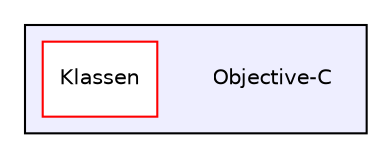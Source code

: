 digraph "/Users/rgasser/Documents/Programmieren/Objective-C" {
  compound=true
  node [ fontsize="10", fontname="Helvetica"];
  edge [ labelfontsize="10", labelfontname="Helvetica"];
  subgraph clusterdir_96a17193c4bbaed89ee8050a320027ae {
    graph [ bgcolor="#eeeeff", pencolor="black", label="" URL="dir_96a17193c4bbaed89ee8050a320027ae.html"];
    dir_96a17193c4bbaed89ee8050a320027ae [shape=plaintext label="Objective-C"];
    dir_0c74169de8fd1c031f66016042bd3d1e [shape=box label="Klassen" color="red" fillcolor="white" style="filled" URL="dir_0c74169de8fd1c031f66016042bd3d1e.html"];
  }
}
